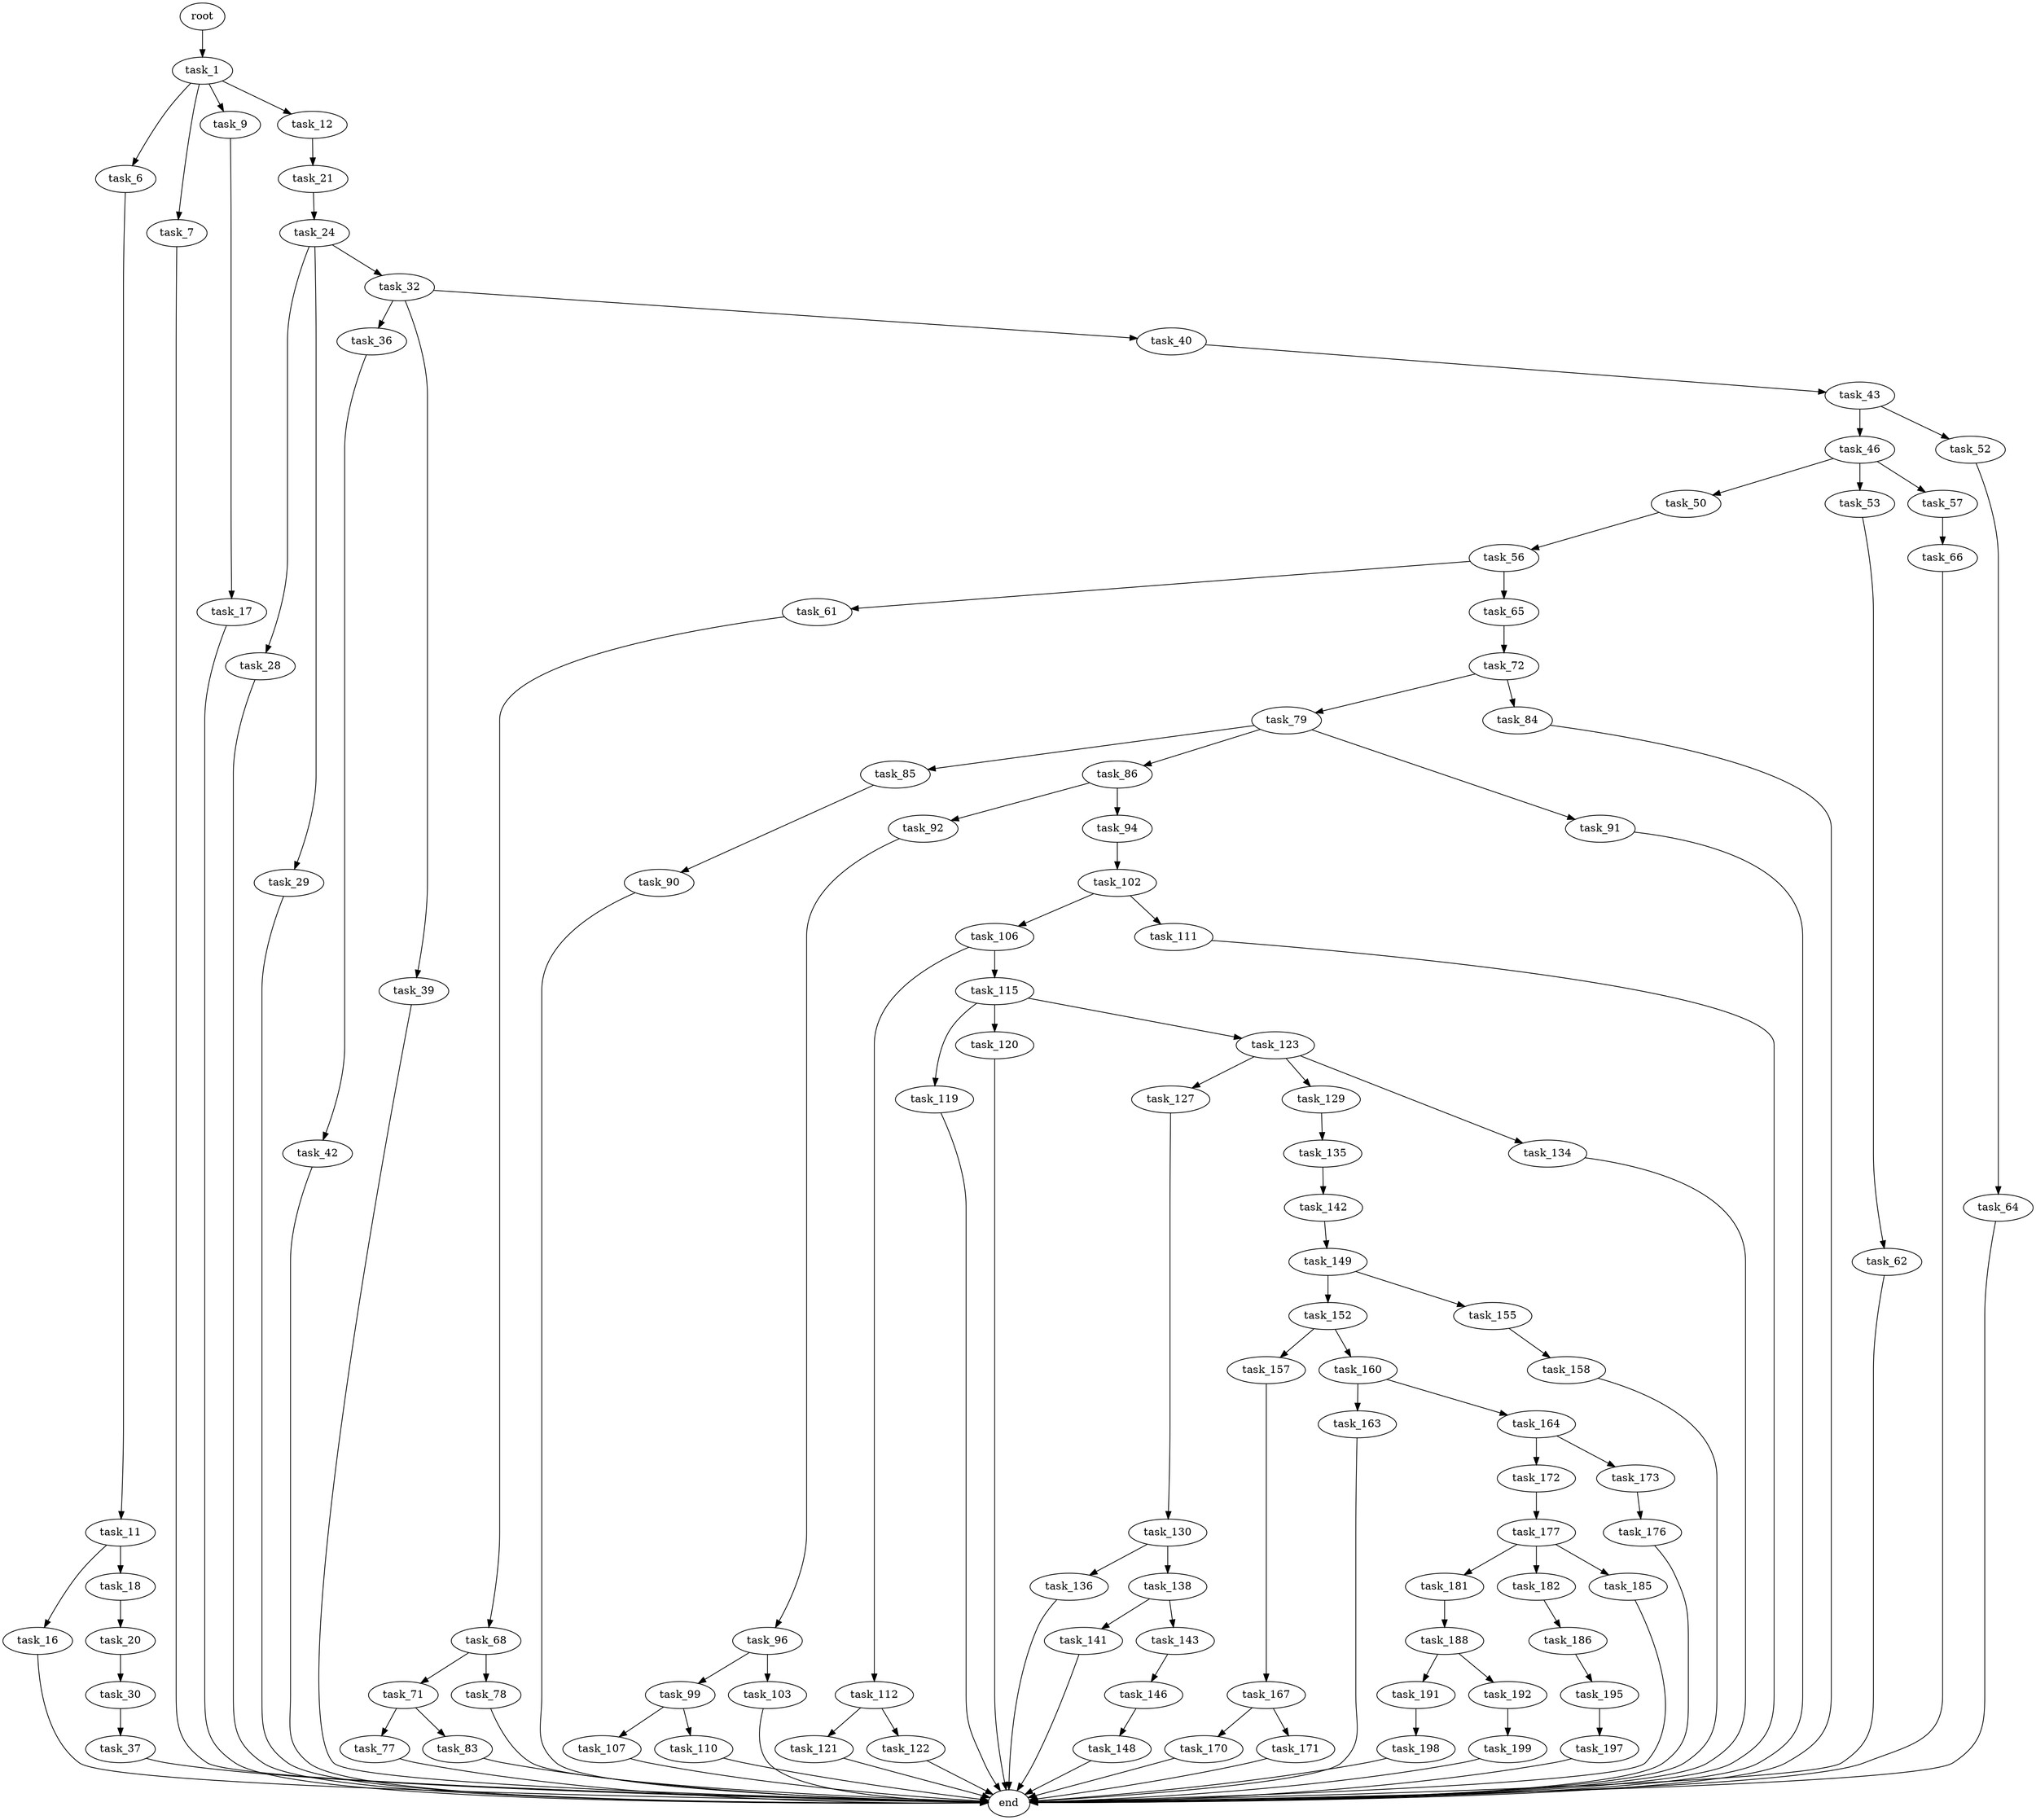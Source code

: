 digraph G {
  root [size="0.000000"];
  task_1 [size="47095802053.000000"];
  task_6 [size="43822089290.000000"];
  task_7 [size="3399538441.000000"];
  task_9 [size="49328628153.000000"];
  task_12 [size="134217728000.000000"];
  task_11 [size="10347094302.000000"];
  end [size="0.000000"];
  task_17 [size="867029384780.000000"];
  task_16 [size="1042898355191.000000"];
  task_18 [size="29165700185.000000"];
  task_21 [size="8589934592.000000"];
  task_20 [size="368293445632.000000"];
  task_30 [size="841702395092.000000"];
  task_24 [size="14524866535.000000"];
  task_28 [size="68719476736.000000"];
  task_29 [size="3108325846.000000"];
  task_32 [size="8589934592.000000"];
  task_37 [size="782757789696.000000"];
  task_36 [size="1673672093.000000"];
  task_39 [size="79486157596.000000"];
  task_40 [size="3617515220.000000"];
  task_42 [size="12422570903.000000"];
  task_43 [size="461672005067.000000"];
  task_46 [size="618848069111.000000"];
  task_52 [size="170542002459.000000"];
  task_50 [size="1774621153.000000"];
  task_53 [size="28991029248.000000"];
  task_57 [size="28991029248.000000"];
  task_56 [size="36214404982.000000"];
  task_64 [size="8589934592.000000"];
  task_62 [size="9640223995.000000"];
  task_61 [size="18211899722.000000"];
  task_65 [size="246428845350.000000"];
  task_66 [size="782757789696.000000"];
  task_68 [size="1216756084.000000"];
  task_72 [size="1073741824000.000000"];
  task_71 [size="2898223482.000000"];
  task_78 [size="960799433137.000000"];
  task_77 [size="5009505470.000000"];
  task_83 [size="8663665764.000000"];
  task_79 [size="1818130307.000000"];
  task_84 [size="35109315997.000000"];
  task_85 [size="83300874773.000000"];
  task_86 [size="1775221068.000000"];
  task_91 [size="104503257876.000000"];
  task_90 [size="68719476736.000000"];
  task_92 [size="20704181196.000000"];
  task_94 [size="1558296586.000000"];
  task_96 [size="165358007748.000000"];
  task_102 [size="4259975374.000000"];
  task_99 [size="126089819712.000000"];
  task_103 [size="9162450918.000000"];
  task_107 [size="38117530734.000000"];
  task_110 [size="8395744132.000000"];
  task_106 [size="110115460668.000000"];
  task_111 [size="105193737075.000000"];
  task_112 [size="136549845172.000000"];
  task_115 [size="46771596031.000000"];
  task_121 [size="1052837436.000000"];
  task_122 [size="174755834256.000000"];
  task_119 [size="1073741824000.000000"];
  task_120 [size="778317629707.000000"];
  task_123 [size="766823084768.000000"];
  task_127 [size="11821544781.000000"];
  task_129 [size="482406821685.000000"];
  task_134 [size="6192436312.000000"];
  task_130 [size="291345813736.000000"];
  task_135 [size="7720830788.000000"];
  task_136 [size="1073741824000.000000"];
  task_138 [size="21838547563.000000"];
  task_142 [size="368293445632.000000"];
  task_141 [size="1073741824000.000000"];
  task_143 [size="108688309222.000000"];
  task_149 [size="7244366210.000000"];
  task_146 [size="76897027056.000000"];
  task_148 [size="1404380118364.000000"];
  task_152 [size="8589934592.000000"];
  task_155 [size="7295784744.000000"];
  task_157 [size="549755813888.000000"];
  task_160 [size="2641377025.000000"];
  task_158 [size="498857149813.000000"];
  task_167 [size="3775250734.000000"];
  task_163 [size="952436602.000000"];
  task_164 [size="14264263152.000000"];
  task_172 [size="32068435816.000000"];
  task_173 [size="1869272110.000000"];
  task_170 [size="41591889806.000000"];
  task_171 [size="1073741824000.000000"];
  task_177 [size="592918508237.000000"];
  task_176 [size="142396284340.000000"];
  task_181 [size="28991029248.000000"];
  task_182 [size="370744256412.000000"];
  task_185 [size="32290986859.000000"];
  task_188 [size="28991029248.000000"];
  task_186 [size="28991029248.000000"];
  task_195 [size="8589934592.000000"];
  task_191 [size="134217728000.000000"];
  task_192 [size="1029831647.000000"];
  task_198 [size="13738659132.000000"];
  task_199 [size="23116169379.000000"];
  task_197 [size="2143741075.000000"];

  root -> task_1 [size="1.000000"];
  task_1 -> task_6 [size="75497472.000000"];
  task_1 -> task_7 [size="75497472.000000"];
  task_1 -> task_9 [size="75497472.000000"];
  task_1 -> task_12 [size="75497472.000000"];
  task_6 -> task_11 [size="209715200.000000"];
  task_7 -> end [size="1.000000"];
  task_9 -> task_17 [size="838860800.000000"];
  task_12 -> task_21 [size="209715200.000000"];
  task_11 -> task_16 [size="33554432.000000"];
  task_11 -> task_18 [size="33554432.000000"];
  task_17 -> end [size="1.000000"];
  task_16 -> end [size="1.000000"];
  task_18 -> task_20 [size="679477248.000000"];
  task_21 -> task_24 [size="33554432.000000"];
  task_20 -> task_30 [size="411041792.000000"];
  task_30 -> task_37 [size="536870912.000000"];
  task_24 -> task_28 [size="411041792.000000"];
  task_24 -> task_29 [size="411041792.000000"];
  task_24 -> task_32 [size="411041792.000000"];
  task_28 -> end [size="1.000000"];
  task_29 -> end [size="1.000000"];
  task_32 -> task_36 [size="33554432.000000"];
  task_32 -> task_39 [size="33554432.000000"];
  task_32 -> task_40 [size="33554432.000000"];
  task_37 -> end [size="1.000000"];
  task_36 -> task_42 [size="33554432.000000"];
  task_39 -> end [size="1.000000"];
  task_40 -> task_43 [size="411041792.000000"];
  task_42 -> end [size="1.000000"];
  task_43 -> task_46 [size="411041792.000000"];
  task_43 -> task_52 [size="411041792.000000"];
  task_46 -> task_50 [size="411041792.000000"];
  task_46 -> task_53 [size="411041792.000000"];
  task_46 -> task_57 [size="411041792.000000"];
  task_52 -> task_64 [size="209715200.000000"];
  task_50 -> task_56 [size="33554432.000000"];
  task_53 -> task_62 [size="75497472.000000"];
  task_57 -> task_66 [size="75497472.000000"];
  task_56 -> task_61 [size="33554432.000000"];
  task_56 -> task_65 [size="33554432.000000"];
  task_64 -> end [size="1.000000"];
  task_62 -> end [size="1.000000"];
  task_61 -> task_68 [size="838860800.000000"];
  task_65 -> task_72 [size="679477248.000000"];
  task_66 -> end [size="1.000000"];
  task_68 -> task_71 [size="33554432.000000"];
  task_68 -> task_78 [size="33554432.000000"];
  task_72 -> task_79 [size="838860800.000000"];
  task_72 -> task_84 [size="838860800.000000"];
  task_71 -> task_77 [size="209715200.000000"];
  task_71 -> task_83 [size="209715200.000000"];
  task_78 -> end [size="1.000000"];
  task_77 -> end [size="1.000000"];
  task_83 -> end [size="1.000000"];
  task_79 -> task_85 [size="209715200.000000"];
  task_79 -> task_86 [size="209715200.000000"];
  task_79 -> task_91 [size="209715200.000000"];
  task_84 -> end [size="1.000000"];
  task_85 -> task_90 [size="75497472.000000"];
  task_86 -> task_92 [size="134217728.000000"];
  task_86 -> task_94 [size="134217728.000000"];
  task_91 -> end [size="1.000000"];
  task_90 -> end [size="1.000000"];
  task_92 -> task_96 [size="75497472.000000"];
  task_94 -> task_102 [size="33554432.000000"];
  task_96 -> task_99 [size="134217728.000000"];
  task_96 -> task_103 [size="134217728.000000"];
  task_102 -> task_106 [size="134217728.000000"];
  task_102 -> task_111 [size="134217728.000000"];
  task_99 -> task_107 [size="134217728.000000"];
  task_99 -> task_110 [size="134217728.000000"];
  task_103 -> end [size="1.000000"];
  task_107 -> end [size="1.000000"];
  task_110 -> end [size="1.000000"];
  task_106 -> task_112 [size="134217728.000000"];
  task_106 -> task_115 [size="134217728.000000"];
  task_111 -> end [size="1.000000"];
  task_112 -> task_121 [size="536870912.000000"];
  task_112 -> task_122 [size="536870912.000000"];
  task_115 -> task_119 [size="838860800.000000"];
  task_115 -> task_120 [size="838860800.000000"];
  task_115 -> task_123 [size="838860800.000000"];
  task_121 -> end [size="1.000000"];
  task_122 -> end [size="1.000000"];
  task_119 -> end [size="1.000000"];
  task_120 -> end [size="1.000000"];
  task_123 -> task_127 [size="536870912.000000"];
  task_123 -> task_129 [size="536870912.000000"];
  task_123 -> task_134 [size="536870912.000000"];
  task_127 -> task_130 [size="411041792.000000"];
  task_129 -> task_135 [size="411041792.000000"];
  task_134 -> end [size="1.000000"];
  task_130 -> task_136 [size="301989888.000000"];
  task_130 -> task_138 [size="301989888.000000"];
  task_135 -> task_142 [size="209715200.000000"];
  task_136 -> end [size="1.000000"];
  task_138 -> task_141 [size="33554432.000000"];
  task_138 -> task_143 [size="33554432.000000"];
  task_142 -> task_149 [size="411041792.000000"];
  task_141 -> end [size="1.000000"];
  task_143 -> task_146 [size="75497472.000000"];
  task_149 -> task_152 [size="536870912.000000"];
  task_149 -> task_155 [size="536870912.000000"];
  task_146 -> task_148 [size="134217728.000000"];
  task_148 -> end [size="1.000000"];
  task_152 -> task_157 [size="33554432.000000"];
  task_152 -> task_160 [size="33554432.000000"];
  task_155 -> task_158 [size="679477248.000000"];
  task_157 -> task_167 [size="536870912.000000"];
  task_160 -> task_163 [size="75497472.000000"];
  task_160 -> task_164 [size="75497472.000000"];
  task_158 -> end [size="1.000000"];
  task_167 -> task_170 [size="75497472.000000"];
  task_167 -> task_171 [size="75497472.000000"];
  task_163 -> end [size="1.000000"];
  task_164 -> task_172 [size="679477248.000000"];
  task_164 -> task_173 [size="679477248.000000"];
  task_172 -> task_177 [size="838860800.000000"];
  task_173 -> task_176 [size="209715200.000000"];
  task_170 -> end [size="1.000000"];
  task_171 -> end [size="1.000000"];
  task_177 -> task_181 [size="411041792.000000"];
  task_177 -> task_182 [size="411041792.000000"];
  task_177 -> task_185 [size="411041792.000000"];
  task_176 -> end [size="1.000000"];
  task_181 -> task_188 [size="75497472.000000"];
  task_182 -> task_186 [size="301989888.000000"];
  task_185 -> end [size="1.000000"];
  task_188 -> task_191 [size="75497472.000000"];
  task_188 -> task_192 [size="75497472.000000"];
  task_186 -> task_195 [size="75497472.000000"];
  task_195 -> task_197 [size="33554432.000000"];
  task_191 -> task_198 [size="209715200.000000"];
  task_192 -> task_199 [size="33554432.000000"];
  task_198 -> end [size="1.000000"];
  task_199 -> end [size="1.000000"];
  task_197 -> end [size="1.000000"];
}
